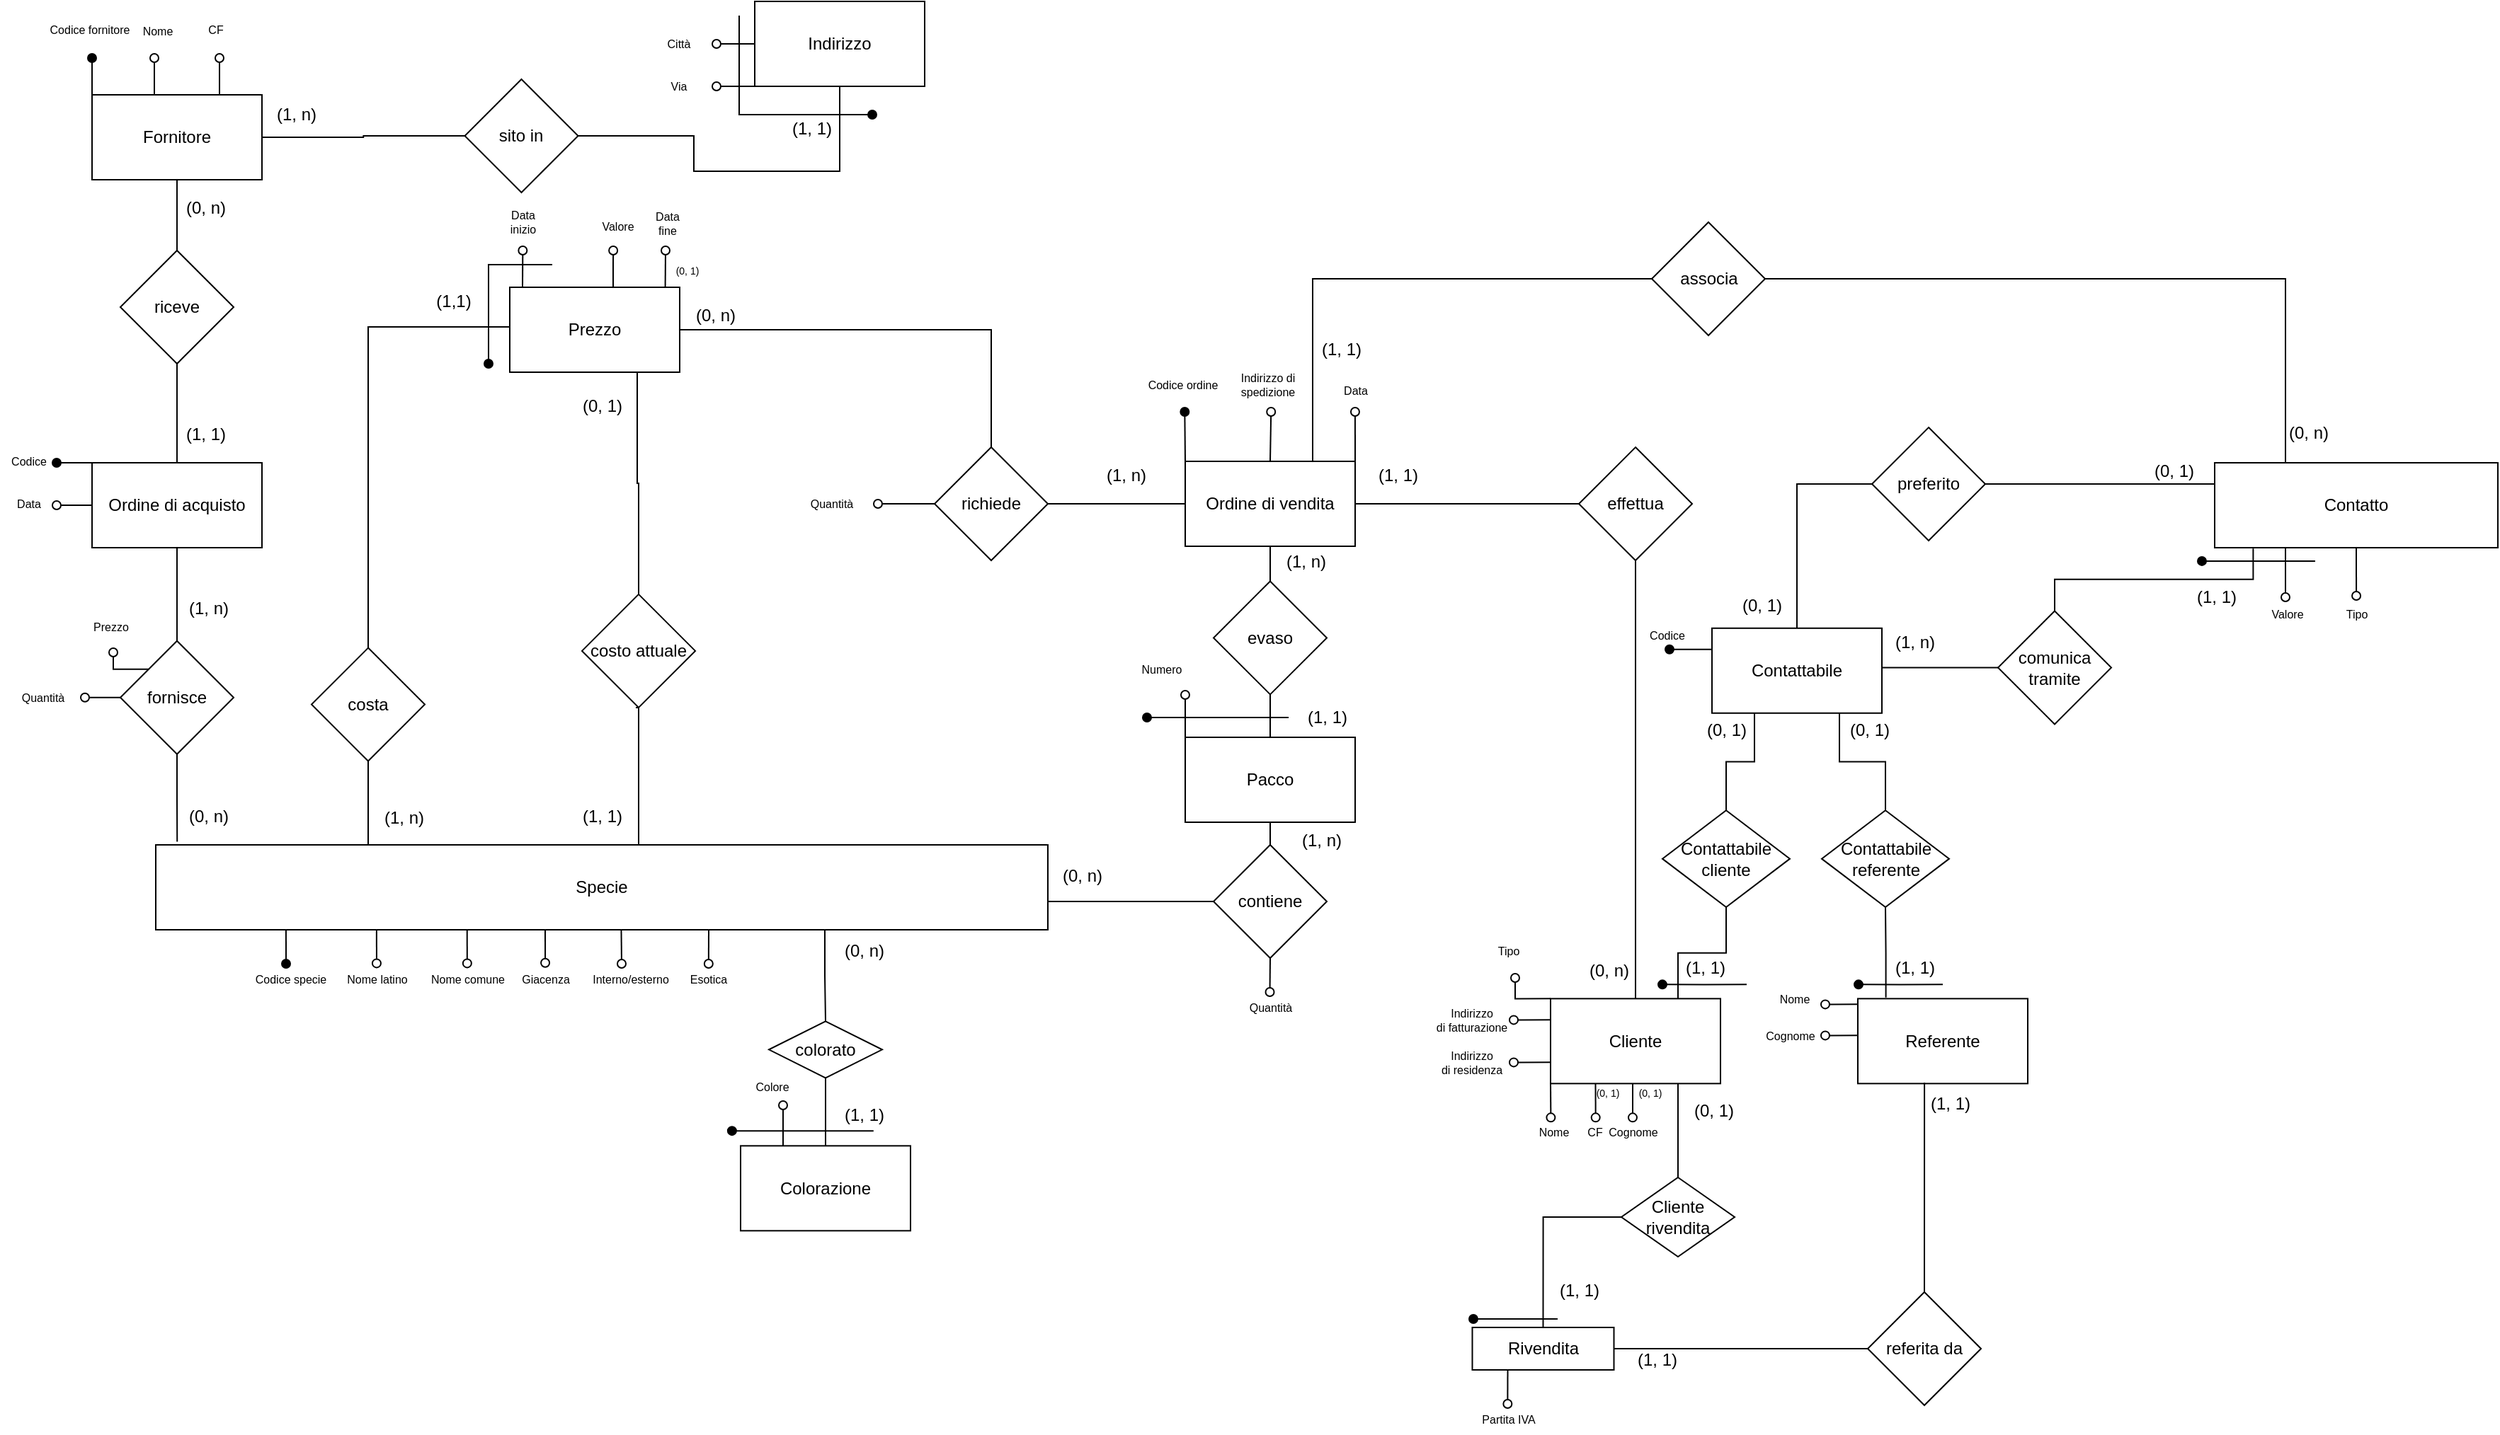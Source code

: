 <mxfile version="19.0.3" type="device"><diagram id="LAhefPWDLS7451gCzzsY" name="Pagina-1"><mxGraphModel dx="459" dy="610" grid="1" gridSize="10" guides="1" tooltips="1" connect="1" arrows="1" fold="1" page="1" pageScale="1" pageWidth="827" pageHeight="1169" math="0" shadow="0"><root><mxCell id="0"/><mxCell id="1" parent="0"/><mxCell id="q1xazKoyYNm-U234OkCp-1" style="edgeStyle=orthogonalEdgeStyle;rounded=0;orthogonalLoop=1;jettySize=auto;html=1;exitX=0.416;exitY=0;exitDx=0;exitDy=0;entryX=0.5;entryY=1;entryDx=0;entryDy=0;endArrow=none;endFill=0;strokeColor=#000000;exitPerimeter=0;" parent="1" edge="1"><mxGeometry relative="1" as="geometry"><Array as="points"><mxPoint x="481" y="626"/></Array><mxPoint x="400.08" y="626" as="sourcePoint"/><mxPoint x="479" y="528.94" as="targetPoint"/></mxGeometry></mxCell><mxCell id="q1xazKoyYNm-U234OkCp-181" style="edgeStyle=orthogonalEdgeStyle;rounded=0;orthogonalLoop=1;jettySize=auto;html=1;exitX=0.571;exitY=0.99;exitDx=0;exitDy=0;fontSize=7;endArrow=oval;endFill=0;exitPerimeter=0;" parent="1" edge="1"><mxGeometry relative="1" as="geometry"><mxPoint x="469" y="710" as="targetPoint"/><mxPoint x="468.73" y="685.4" as="sourcePoint"/></mxGeometry></mxCell><mxCell id="q1xazKoyYNm-U234OkCp-183" style="edgeStyle=orthogonalEdgeStyle;rounded=0;orthogonalLoop=1;jettySize=auto;html=1;exitX=0.75;exitY=1;exitDx=0;exitDy=0;fontSize=7;endArrow=oval;endFill=0;" parent="1" edge="1"><mxGeometry relative="1" as="geometry"><mxPoint x="530.417" y="710.0" as="targetPoint"/><mxPoint x="530.5" y="686" as="sourcePoint"/></mxGeometry></mxCell><mxCell id="NOpnsA6SR9fhJBT1McN1-4" style="edgeStyle=orthogonalEdgeStyle;rounded=0;orthogonalLoop=1;jettySize=auto;html=1;exitX=0.75;exitY=1;exitDx=0;exitDy=0;entryX=0.5;entryY=0;entryDx=0;entryDy=0;endArrow=none;endFill=0;" parent="1" source="q1xazKoyYNm-U234OkCp-2" target="NOpnsA6SR9fhJBT1McN1-3" edge="1"><mxGeometry relative="1" as="geometry"/></mxCell><mxCell id="q1xazKoyYNm-U234OkCp-2" value="Specie" style="rounded=0;whiteSpace=wrap;html=1;gradientColor=none;" parent="1" vertex="1"><mxGeometry x="140" y="626" width="630" height="60" as="geometry"/></mxCell><mxCell id="q1xazKoyYNm-U234OkCp-30" style="edgeStyle=orthogonalEdgeStyle;rounded=0;orthogonalLoop=1;jettySize=auto;html=1;exitX=0.5;exitY=0;exitDx=0;exitDy=0;fontColor=#FF0F0F;endArrow=oval;endFill=0;" parent="1" source="q1xazKoyYNm-U234OkCp-33" edge="1"><mxGeometry relative="1" as="geometry"><mxPoint x="927.615" y="320" as="targetPoint"/></mxGeometry></mxCell><mxCell id="q1xazKoyYNm-U234OkCp-31" style="edgeStyle=orthogonalEdgeStyle;rounded=0;orthogonalLoop=1;jettySize=auto;html=1;exitX=1;exitY=0;exitDx=0;exitDy=0;fontColor=#000000;endArrow=oval;endFill=0;" parent="1" source="q1xazKoyYNm-U234OkCp-33" edge="1"><mxGeometry relative="1" as="geometry"><mxPoint x="986.974" y="320" as="targetPoint"/></mxGeometry></mxCell><mxCell id="q1xazKoyYNm-U234OkCp-32" style="edgeStyle=orthogonalEdgeStyle;rounded=0;orthogonalLoop=1;jettySize=auto;html=1;exitX=0;exitY=0;exitDx=0;exitDy=0;fontSize=8;endArrow=oval;endFill=1;" parent="1" source="q1xazKoyYNm-U234OkCp-33" edge="1"><mxGeometry relative="1" as="geometry"><mxPoint x="866.667" y="320" as="targetPoint"/></mxGeometry></mxCell><mxCell id="q1xazKoyYNm-U234OkCp-33" value="Ordine di vendita" style="rounded=0;whiteSpace=wrap;html=1;" parent="1" vertex="1"><mxGeometry x="867" y="355" width="120" height="60" as="geometry"/></mxCell><mxCell id="q1xazKoyYNm-U234OkCp-38" style="edgeStyle=orthogonalEdgeStyle;rounded=0;orthogonalLoop=1;jettySize=auto;html=1;exitX=0;exitY=0;exitDx=0;exitDy=0;fontSize=8;fontColor=#000000;endArrow=oval;endFill=1;" parent="1" source="q1xazKoyYNm-U234OkCp-42" edge="1"><mxGeometry relative="1" as="geometry"><mxPoint x="95" y="70" as="targetPoint"/></mxGeometry></mxCell><mxCell id="q1xazKoyYNm-U234OkCp-39" style="edgeStyle=orthogonalEdgeStyle;rounded=0;orthogonalLoop=1;jettySize=auto;html=1;exitX=0.25;exitY=0;exitDx=0;exitDy=0;fontSize=8;fontColor=#000000;endArrow=oval;endFill=0;" parent="1" edge="1"><mxGeometry relative="1" as="geometry"><mxPoint x="139" y="70" as="targetPoint"/><mxPoint x="139" y="96" as="sourcePoint"/></mxGeometry></mxCell><mxCell id="q1xazKoyYNm-U234OkCp-40" style="edgeStyle=orthogonalEdgeStyle;rounded=0;orthogonalLoop=1;jettySize=auto;html=1;exitX=0.75;exitY=0;exitDx=0;exitDy=0;fontSize=8;fontColor=#000000;endArrow=oval;endFill=0;" parent="1" source="q1xazKoyYNm-U234OkCp-42" edge="1"><mxGeometry relative="1" as="geometry"><mxPoint x="185" y="70" as="targetPoint"/></mxGeometry></mxCell><mxCell id="NOpnsA6SR9fhJBT1McN1-24" style="edgeStyle=orthogonalEdgeStyle;rounded=0;orthogonalLoop=1;jettySize=auto;html=1;exitX=1;exitY=0.5;exitDx=0;exitDy=0;entryX=0;entryY=0.5;entryDx=0;entryDy=0;endArrow=none;endFill=0;" parent="1" source="q1xazKoyYNm-U234OkCp-42" target="NOpnsA6SR9fhJBT1McN1-10" edge="1"><mxGeometry relative="1" as="geometry"/></mxCell><mxCell id="q1xazKoyYNm-U234OkCp-42" value="Fornitore" style="rounded=0;whiteSpace=wrap;html=1;" parent="1" vertex="1"><mxGeometry x="95" y="96" width="120" height="60" as="geometry"/></mxCell><mxCell id="q1xazKoyYNm-U234OkCp-43" style="edgeStyle=orthogonalEdgeStyle;rounded=0;orthogonalLoop=1;jettySize=auto;html=1;exitX=0.5;exitY=1;exitDx=0;exitDy=0;entryX=0.024;entryY=-0.038;entryDx=0;entryDy=0;endArrow=none;endFill=0;entryPerimeter=0;" parent="1" source="q1xazKoyYNm-U234OkCp-47" target="q1xazKoyYNm-U234OkCp-2" edge="1"><mxGeometry relative="1" as="geometry"><mxPoint x="330.51" y="626" as="targetPoint"/></mxGeometry></mxCell><mxCell id="q1xazKoyYNm-U234OkCp-44" style="edgeStyle=orthogonalEdgeStyle;rounded=0;orthogonalLoop=1;jettySize=auto;html=1;exitX=0.5;exitY=0;exitDx=0;exitDy=0;entryX=0.5;entryY=1;entryDx=0;entryDy=0;endArrow=none;endFill=0;strokeColor=#000000;" parent="1" source="q1xazKoyYNm-U234OkCp-47" target="q1xazKoyYNm-U234OkCp-88" edge="1"><mxGeometry relative="1" as="geometry"/></mxCell><mxCell id="q1xazKoyYNm-U234OkCp-45" style="edgeStyle=orthogonalEdgeStyle;rounded=0;orthogonalLoop=1;jettySize=auto;html=1;exitX=0;exitY=0.5;exitDx=0;exitDy=0;fontSize=8;fontColor=#000000;endArrow=oval;endFill=0;" parent="1" source="q1xazKoyYNm-U234OkCp-47" edge="1"><mxGeometry relative="1" as="geometry"><mxPoint x="90" y="521.903" as="targetPoint"/></mxGeometry></mxCell><mxCell id="q1xazKoyYNm-U234OkCp-46" style="edgeStyle=orthogonalEdgeStyle;rounded=0;orthogonalLoop=1;jettySize=auto;html=1;exitX=0;exitY=0;exitDx=0;exitDy=0;fontSize=8;endArrow=oval;endFill=0;" parent="1" source="q1xazKoyYNm-U234OkCp-47" edge="1"><mxGeometry relative="1" as="geometry"><mxPoint x="110" y="490" as="targetPoint"/></mxGeometry></mxCell><mxCell id="q1xazKoyYNm-U234OkCp-47" value="fornisce" style="rhombus;whiteSpace=wrap;html=1;rounded=0;" parent="1" vertex="1"><mxGeometry x="115" y="481.88" width="80" height="80" as="geometry"/></mxCell><mxCell id="q1xazKoyYNm-U234OkCp-48" style="edgeStyle=orthogonalEdgeStyle;rounded=0;orthogonalLoop=1;jettySize=auto;html=1;exitX=1;exitY=0.5;exitDx=0;exitDy=0;endArrow=none;endFill=0;" parent="1" source="q1xazKoyYNm-U234OkCp-50" target="q1xazKoyYNm-U234OkCp-33" edge="1"><mxGeometry relative="1" as="geometry"/></mxCell><mxCell id="q1xazKoyYNm-U234OkCp-49" style="edgeStyle=orthogonalEdgeStyle;rounded=0;orthogonalLoop=1;jettySize=auto;html=1;exitX=0;exitY=0.5;exitDx=0;exitDy=0;fontSize=8;fontColor=#000000;endArrow=oval;endFill=0;" parent="1" source="q1xazKoyYNm-U234OkCp-50" edge="1"><mxGeometry relative="1" as="geometry"><mxPoint x="650" y="385" as="targetPoint"/></mxGeometry></mxCell><mxCell id="q1xazKoyYNm-U234OkCp-50" value="richiede" style="rhombus;whiteSpace=wrap;html=1;rounded=0;" parent="1" vertex="1"><mxGeometry x="690" y="345" width="80" height="80" as="geometry"/></mxCell><mxCell id="q1xazKoyYNm-U234OkCp-51" style="edgeStyle=orthogonalEdgeStyle;rounded=0;orthogonalLoop=1;jettySize=auto;html=1;exitX=0;exitY=0.5;exitDx=0;exitDy=0;entryX=1;entryY=0.5;entryDx=0;entryDy=0;endArrow=none;endFill=0;" parent="1" source="in0_OJAI204ku8EVPCR9-22" target="q1xazKoyYNm-U234OkCp-33" edge="1"><mxGeometry relative="1" as="geometry"><Array as="points"><mxPoint x="1050" y="385"/><mxPoint x="1050" y="385"/></Array></mxGeometry></mxCell><mxCell id="q1xazKoyYNm-U234OkCp-59" style="edgeStyle=orthogonalEdgeStyle;rounded=0;orthogonalLoop=1;jettySize=auto;html=1;exitX=1;exitY=0.5;exitDx=0;exitDy=0;entryX=0.5;entryY=0;entryDx=0;entryDy=0;endArrow=none;endFill=0;strokeColor=#000000;" parent="1" source="q1xazKoyYNm-U234OkCp-62" target="q1xazKoyYNm-U234OkCp-50" edge="1"><mxGeometry relative="1" as="geometry"/></mxCell><mxCell id="q1xazKoyYNm-U234OkCp-60" style="edgeStyle=orthogonalEdgeStyle;rounded=0;orthogonalLoop=1;jettySize=auto;html=1;exitX=0.25;exitY=0;exitDx=0;exitDy=0;fontSize=8;fontColor=#000000;endArrow=oval;endFill=0;" parent="1" edge="1"><mxGeometry relative="1" as="geometry"><mxPoint x="463.071" y="206" as="targetPoint"/><mxPoint x="463" y="232" as="sourcePoint"/><Array as="points"><mxPoint x="463" y="216"/><mxPoint x="463" y="216"/></Array></mxGeometry></mxCell><mxCell id="q1xazKoyYNm-U234OkCp-61" style="edgeStyle=orthogonalEdgeStyle;rounded=0;orthogonalLoop=1;jettySize=auto;html=1;exitX=0.75;exitY=0;exitDx=0;exitDy=0;fontSize=8;endArrow=oval;endFill=0;" parent="1" edge="1"><mxGeometry relative="1" as="geometry"><mxPoint x="399.176" y="206" as="targetPoint"/><mxPoint x="399" y="232" as="sourcePoint"/></mxGeometry></mxCell><mxCell id="q1xazKoyYNm-U234OkCp-62" value="Prezzo" style="rounded=0;whiteSpace=wrap;html=1;shadow=0;" parent="1" vertex="1"><mxGeometry x="390" y="232" width="120" height="60" as="geometry"/></mxCell><mxCell id="q1xazKoyYNm-U234OkCp-63" style="edgeStyle=orthogonalEdgeStyle;rounded=0;orthogonalLoop=1;jettySize=auto;html=1;exitX=0;exitY=0.5;exitDx=0;exitDy=0;entryX=0.5;entryY=0;entryDx=0;entryDy=0;endArrow=none;endFill=0;" parent="1" source="q1xazKoyYNm-U234OkCp-62" target="q1xazKoyYNm-U234OkCp-81" edge="1"><mxGeometry relative="1" as="geometry"><mxPoint x="295" y="426.78" as="sourcePoint"/><Array as="points"><mxPoint x="390" y="260"/><mxPoint x="290" y="260"/></Array></mxGeometry></mxCell><mxCell id="q1xazKoyYNm-U234OkCp-65" style="edgeStyle=orthogonalEdgeStyle;rounded=0;orthogonalLoop=1;jettySize=auto;html=1;fontSize=8;endArrow=oval;endFill=0;exitX=0.915;exitY=-0.007;exitDx=0;exitDy=0;exitPerimeter=0;" parent="1" source="q1xazKoyYNm-U234OkCp-62" edge="1"><mxGeometry relative="1" as="geometry"><mxPoint x="500" y="206" as="targetPoint"/><mxPoint x="495" y="296" as="sourcePoint"/></mxGeometry></mxCell><mxCell id="q1xazKoyYNm-U234OkCp-71" value="(1, n)" style="text;html=1;align=center;verticalAlign=middle;resizable=0;points=[];autosize=1;strokeColor=none;fillColor=none;rounded=0;" parent="1" vertex="1"><mxGeometry x="805" y="355" width="40" height="20" as="geometry"/></mxCell><mxCell id="q1xazKoyYNm-U234OkCp-72" value="(0, n)" style="text;html=1;align=center;verticalAlign=middle;resizable=0;points=[];autosize=1;strokeColor=none;fillColor=none;rounded=0;" parent="1" vertex="1"><mxGeometry x="774" y="637.65" width="40" height="20" as="geometry"/></mxCell><mxCell id="q1xazKoyYNm-U234OkCp-73" value="(0, n)" style="text;html=1;align=center;verticalAlign=middle;resizable=0;points=[];autosize=1;strokeColor=none;fillColor=none;rounded=0;" parent="1" vertex="1"><mxGeometry x="515" y="242" width="40" height="20" as="geometry"/></mxCell><mxCell id="q1xazKoyYNm-U234OkCp-76" value="(1, 1)" style="text;html=1;align=center;verticalAlign=middle;resizable=0;points=[];autosize=1;strokeColor=none;fillColor=none;rounded=0;" parent="1" vertex="1"><mxGeometry x="997" y="355" width="40" height="20" as="geometry"/></mxCell><mxCell id="q1xazKoyYNm-U234OkCp-78" value="(0, n)" style="text;html=1;align=center;verticalAlign=middle;resizable=0;points=[];autosize=1;strokeColor=none;fillColor=none;rounded=0;" parent="1" vertex="1"><mxGeometry x="157" y="596" width="40" height="20" as="geometry"/></mxCell><mxCell id="q1xazKoyYNm-U234OkCp-79" value="(1, n)" style="text;html=1;align=center;verticalAlign=middle;resizable=0;points=[];autosize=1;strokeColor=none;fillColor=none;rounded=0;" parent="1" vertex="1"><mxGeometry x="157" y="448.94" width="40" height="20" as="geometry"/></mxCell><mxCell id="q1xazKoyYNm-U234OkCp-80" style="edgeStyle=orthogonalEdgeStyle;rounded=0;orthogonalLoop=1;jettySize=auto;html=1;exitX=0.5;exitY=1;exitDx=0;exitDy=0;endArrow=none;endFill=0;" parent="1" source="q1xazKoyYNm-U234OkCp-81" edge="1"><mxGeometry relative="1" as="geometry"><mxPoint x="290" y="626" as="targetPoint"/><Array as="points"><mxPoint x="290" y="626"/></Array></mxGeometry></mxCell><mxCell id="q1xazKoyYNm-U234OkCp-81" value="costa" style="rhombus;whiteSpace=wrap;html=1;rounded=0;" parent="1" vertex="1"><mxGeometry x="250" y="486.78" width="80" height="80" as="geometry"/></mxCell><mxCell id="q1xazKoyYNm-U234OkCp-82" value="(1, n)" style="text;html=1;align=center;verticalAlign=middle;resizable=0;points=[];autosize=1;strokeColor=none;fillColor=none;rounded=0;" parent="1" vertex="1"><mxGeometry x="295" y="596.78" width="40" height="20" as="geometry"/></mxCell><mxCell id="q1xazKoyYNm-U234OkCp-83" value="(1,1)" style="text;html=1;align=center;verticalAlign=middle;resizable=0;points=[];autosize=1;strokeColor=none;fillColor=none;rounded=0;" parent="1" vertex="1"><mxGeometry x="330" y="232" width="40" height="20" as="geometry"/></mxCell><mxCell id="q1xazKoyYNm-U234OkCp-84" style="edgeStyle=orthogonalEdgeStyle;rounded=0;orthogonalLoop=1;jettySize=auto;html=1;endArrow=oval;endFill=1;startArrow=none;startFill=0;" parent="1" edge="1"><mxGeometry relative="1" as="geometry"><mxPoint x="420" y="216" as="sourcePoint"/><mxPoint x="375" y="286" as="targetPoint"/><Array as="points"><mxPoint x="375" y="282"/><mxPoint x="375" y="282"/></Array></mxGeometry></mxCell><mxCell id="q1xazKoyYNm-U234OkCp-85" style="edgeStyle=orthogonalEdgeStyle;rounded=0;orthogonalLoop=1;jettySize=auto;html=1;exitX=0.5;exitY=0;exitDx=0;exitDy=0;entryX=0.5;entryY=1;entryDx=0;entryDy=0;endArrow=none;endFill=0;strokeColor=#000000;" parent="1" source="q1xazKoyYNm-U234OkCp-88" target="q1xazKoyYNm-U234OkCp-90" edge="1"><mxGeometry relative="1" as="geometry"/></mxCell><mxCell id="q1xazKoyYNm-U234OkCp-86" style="edgeStyle=orthogonalEdgeStyle;rounded=0;orthogonalLoop=1;jettySize=auto;html=1;exitX=0;exitY=0.5;exitDx=0;exitDy=0;fontSize=8;fontColor=#000000;endArrow=oval;endFill=0;" parent="1" source="q1xazKoyYNm-U234OkCp-88" edge="1"><mxGeometry relative="1" as="geometry"><mxPoint x="70" y="386.154" as="targetPoint"/></mxGeometry></mxCell><mxCell id="q1xazKoyYNm-U234OkCp-87" style="edgeStyle=orthogonalEdgeStyle;rounded=0;orthogonalLoop=1;jettySize=auto;html=1;exitX=0;exitY=0;exitDx=0;exitDy=0;fontSize=8;endArrow=oval;endFill=1;" parent="1" source="q1xazKoyYNm-U234OkCp-88" edge="1"><mxGeometry relative="1" as="geometry"><mxPoint x="70" y="355.857" as="targetPoint"/></mxGeometry></mxCell><mxCell id="q1xazKoyYNm-U234OkCp-88" value="Ordine di acquisto" style="rounded=0;whiteSpace=wrap;html=1;" parent="1" vertex="1"><mxGeometry x="95" y="356" width="120" height="60" as="geometry"/></mxCell><mxCell id="q1xazKoyYNm-U234OkCp-89" style="edgeStyle=orthogonalEdgeStyle;rounded=0;orthogonalLoop=1;jettySize=auto;html=1;exitX=0.5;exitY=0;exitDx=0;exitDy=0;entryX=0.5;entryY=1;entryDx=0;entryDy=0;endArrow=none;endFill=0;strokeColor=#000000;" parent="1" source="q1xazKoyYNm-U234OkCp-90" target="q1xazKoyYNm-U234OkCp-42" edge="1"><mxGeometry relative="1" as="geometry"/></mxCell><mxCell id="q1xazKoyYNm-U234OkCp-90" value="riceve" style="rhombus;whiteSpace=wrap;html=1;rounded=0;" parent="1" vertex="1"><mxGeometry x="115" y="206" width="80" height="80" as="geometry"/></mxCell><mxCell id="q1xazKoyYNm-U234OkCp-91" style="edgeStyle=orthogonalEdgeStyle;rounded=0;orthogonalLoop=1;jettySize=auto;html=1;exitX=0.5;exitY=1;exitDx=0;exitDy=0;entryX=0.5;entryY=0;entryDx=0;entryDy=0;endArrow=none;endFill=0;strokeColor=#000000;" parent="1" target="q1xazKoyYNm-U234OkCp-99" edge="1"><mxGeometry relative="1" as="geometry"><mxPoint x="927" y="596" as="sourcePoint"/></mxGeometry></mxCell><mxCell id="q1xazKoyYNm-U234OkCp-92" style="edgeStyle=orthogonalEdgeStyle;rounded=0;orthogonalLoop=1;jettySize=auto;html=1;exitX=0;exitY=0;exitDx=0;exitDy=0;fontSize=8;endArrow=oval;endFill=0;" parent="1" source="q1xazKoyYNm-U234OkCp-93" edge="1"><mxGeometry relative="1" as="geometry"><mxPoint x="867" y="520" as="targetPoint"/></mxGeometry></mxCell><mxCell id="q1xazKoyYNm-U234OkCp-93" value="Pacco" style="rounded=0;whiteSpace=wrap;html=1;shadow=0;" parent="1" vertex="1"><mxGeometry x="867" y="550" width="120" height="60" as="geometry"/></mxCell><mxCell id="q1xazKoyYNm-U234OkCp-94" style="edgeStyle=orthogonalEdgeStyle;rounded=0;orthogonalLoop=1;jettySize=auto;html=1;exitX=0.5;exitY=0;exitDx=0;exitDy=0;entryX=0.5;entryY=1;entryDx=0;entryDy=0;endArrow=none;endFill=0;strokeColor=#000000;" parent="1" source="q1xazKoyYNm-U234OkCp-96" target="q1xazKoyYNm-U234OkCp-33" edge="1"><mxGeometry relative="1" as="geometry"/></mxCell><mxCell id="q1xazKoyYNm-U234OkCp-95" style="edgeStyle=orthogonalEdgeStyle;rounded=0;orthogonalLoop=1;jettySize=auto;html=1;exitX=0.5;exitY=1;exitDx=0;exitDy=0;entryX=0.5;entryY=0;entryDx=0;entryDy=0;endArrow=none;endFill=0;strokeColor=#000000;" parent="1" source="q1xazKoyYNm-U234OkCp-96" target="q1xazKoyYNm-U234OkCp-93" edge="1"><mxGeometry relative="1" as="geometry"/></mxCell><mxCell id="q1xazKoyYNm-U234OkCp-96" value="evaso" style="rhombus;whiteSpace=wrap;html=1;rounded=0;" parent="1" vertex="1"><mxGeometry x="887" y="439.72" width="80" height="80" as="geometry"/></mxCell><mxCell id="q1xazKoyYNm-U234OkCp-97" style="edgeStyle=orthogonalEdgeStyle;rounded=0;orthogonalLoop=1;jettySize=auto;html=1;exitX=0;exitY=0.5;exitDx=0;exitDy=0;endArrow=none;endFill=0;strokeColor=#000000;" parent="1" source="q1xazKoyYNm-U234OkCp-99" edge="1"><mxGeometry relative="1" as="geometry"><mxPoint x="770" y="666" as="targetPoint"/><Array as="points"><mxPoint x="770" y="666"/></Array></mxGeometry></mxCell><mxCell id="q1xazKoyYNm-U234OkCp-98" style="edgeStyle=orthogonalEdgeStyle;rounded=0;orthogonalLoop=1;jettySize=auto;html=1;exitX=0.5;exitY=1;exitDx=0;exitDy=0;fontSize=8;startArrow=none;startFill=0;endArrow=oval;endFill=0;" parent="1" source="q1xazKoyYNm-U234OkCp-99" edge="1"><mxGeometry relative="1" as="geometry"><mxPoint x="926.758" y="730" as="targetPoint"/></mxGeometry></mxCell><mxCell id="q1xazKoyYNm-U234OkCp-99" value="contiene" style="rhombus;whiteSpace=wrap;html=1;rounded=0;" parent="1" vertex="1"><mxGeometry x="887" y="626" width="80" height="80" as="geometry"/></mxCell><mxCell id="q1xazKoyYNm-U234OkCp-100" style="edgeStyle=orthogonalEdgeStyle;rounded=0;orthogonalLoop=1;jettySize=auto;html=1;endArrow=none;endFill=0;startArrow=oval;startFill=1;" parent="1" edge="1"><mxGeometry relative="1" as="geometry"><mxPoint x="840" y="536" as="sourcePoint"/><mxPoint x="940" y="536.02" as="targetPoint"/><Array as="points"><mxPoint x="940" y="536.02"/></Array></mxGeometry></mxCell><mxCell id="q1xazKoyYNm-U234OkCp-101" value="(0, n)" style="text;html=1;align=center;verticalAlign=middle;resizable=0;points=[];autosize=1;strokeColor=none;fillColor=none;rounded=0;" parent="1" vertex="1"><mxGeometry x="155" y="166" width="40" height="20" as="geometry"/></mxCell><mxCell id="q1xazKoyYNm-U234OkCp-102" value="(1, 1)" style="text;html=1;align=center;verticalAlign=middle;resizable=0;points=[];autosize=1;strokeColor=none;fillColor=none;rounded=0;" parent="1" vertex="1"><mxGeometry x="155" y="326" width="40" height="20" as="geometry"/></mxCell><mxCell id="q1xazKoyYNm-U234OkCp-103" style="edgeStyle=orthogonalEdgeStyle;rounded=0;orthogonalLoop=1;jettySize=auto;html=1;exitX=0.5;exitY=0;exitDx=0;exitDy=0;entryX=0.75;entryY=1;entryDx=0;entryDy=0;endArrow=none;endFill=0;strokeColor=#000000;" parent="1" source="q1xazKoyYNm-U234OkCp-104" target="q1xazKoyYNm-U234OkCp-62" edge="1"><mxGeometry relative="1" as="geometry"><Array as="points"/><mxPoint x="486" y="346" as="sourcePoint"/><mxPoint x="483" y="206" as="targetPoint"/></mxGeometry></mxCell><mxCell id="q1xazKoyYNm-U234OkCp-104" value="costo attuale" style="rhombus;whiteSpace=wrap;html=1;rounded=0;" parent="1" vertex="1"><mxGeometry x="441" y="448.94" width="80" height="80" as="geometry"/></mxCell><mxCell id="q1xazKoyYNm-U234OkCp-105" value="(1, 1)" style="text;html=1;align=center;verticalAlign=middle;resizable=0;points=[];autosize=1;strokeColor=none;fillColor=none;rounded=0;" parent="1" vertex="1"><mxGeometry x="435" y="596" width="40" height="20" as="geometry"/></mxCell><mxCell id="q1xazKoyYNm-U234OkCp-106" value="(0, 1)" style="text;html=1;align=center;verticalAlign=middle;resizable=0;points=[];autosize=1;strokeColor=none;fillColor=none;rounded=0;" parent="1" vertex="1"><mxGeometry x="435" y="306.0" width="40" height="20" as="geometry"/></mxCell><mxCell id="q1xazKoyYNm-U234OkCp-107" value="Nome latino" style="text;html=1;align=center;verticalAlign=middle;resizable=0;points=[];autosize=1;strokeColor=none;fillColor=none;fontSize=8;rounded=0;" parent="1" vertex="1"><mxGeometry x="266" y="711" width="60" height="20" as="geometry"/></mxCell><mxCell id="q1xazKoyYNm-U234OkCp-108" value="Nome comune" style="text;html=1;align=center;verticalAlign=middle;resizable=0;points=[];autosize=1;strokeColor=none;fillColor=none;fontSize=8;rounded=0;" parent="1" vertex="1"><mxGeometry x="325" y="711" width="70" height="20" as="geometry"/></mxCell><mxCell id="q1xazKoyYNm-U234OkCp-109" value="Codice specie" style="text;html=1;align=center;verticalAlign=middle;resizable=0;points=[];autosize=1;strokeColor=none;fillColor=none;fontSize=8;rounded=0;" parent="1" vertex="1"><mxGeometry x="200" y="711" width="70" height="20" as="geometry"/></mxCell><mxCell id="q1xazKoyYNm-U234OkCp-136" style="edgeStyle=orthogonalEdgeStyle;rounded=0;orthogonalLoop=1;jettySize=auto;html=1;exitX=0.146;exitY=1.005;exitDx=0;exitDy=0;endArrow=oval;endFill=1;strokeColor=#000000;exitPerimeter=0;" parent="1" source="q1xazKoyYNm-U234OkCp-2" edge="1"><mxGeometry relative="1" as="geometry"><mxPoint x="232" y="710" as="targetPoint"/><mxPoint x="231.92" y="694.46" as="sourcePoint"/></mxGeometry></mxCell><mxCell id="q1xazKoyYNm-U234OkCp-137" style="edgeStyle=orthogonalEdgeStyle;rounded=0;orthogonalLoop=1;jettySize=auto;html=1;endArrow=oval;endFill=0;strokeColor=#000000;exitX=0.349;exitY=1.006;exitDx=0;exitDy=0;exitPerimeter=0;" parent="1" source="q1xazKoyYNm-U234OkCp-2" edge="1"><mxGeometry relative="1" as="geometry"><mxPoint x="359.92" y="709.7" as="targetPoint"/><mxPoint x="360" y="690" as="sourcePoint"/></mxGeometry></mxCell><mxCell id="q1xazKoyYNm-U234OkCp-138" style="edgeStyle=orthogonalEdgeStyle;rounded=0;orthogonalLoop=1;jettySize=auto;html=1;endArrow=oval;endFill=0;strokeColor=#000000;exitX=0.238;exitY=1.003;exitDx=0;exitDy=0;exitPerimeter=0;" parent="1" edge="1"><mxGeometry relative="1" as="geometry"><mxPoint x="295.97" y="709.7" as="targetPoint"/><mxPoint x="295.94" y="686.18" as="sourcePoint"/></mxGeometry></mxCell><mxCell id="q1xazKoyYNm-U234OkCp-139" value="&lt;font color=&quot;#000000&quot; style=&quot;font-size: 8px;&quot;&gt;Indirizzo di&lt;br style=&quot;font-size: 8px;&quot;&gt;spedizione&lt;br style=&quot;font-size: 8px;&quot;&gt;&lt;/font&gt;" style="text;html=1;align=center;verticalAlign=middle;resizable=0;points=[];autosize=1;strokeColor=none;fillColor=none;fontColor=#FF0F0F;fontSize=8;rounded=0;" parent="1" vertex="1"><mxGeometry x="900" y="286" width="50" height="30" as="geometry"/></mxCell><mxCell id="q1xazKoyYNm-U234OkCp-140" value="Data" style="text;html=1;align=center;verticalAlign=middle;resizable=0;points=[];autosize=1;strokeColor=none;fillColor=none;fontColor=#000000;fontSize=8;rounded=0;" parent="1" vertex="1"><mxGeometry x="972" y="295" width="30" height="20" as="geometry"/></mxCell><mxCell id="q1xazKoyYNm-U234OkCp-141" value="Quantità" style="text;html=1;align=center;verticalAlign=middle;resizable=0;points=[];autosize=1;strokeColor=none;fillColor=none;fontSize=8;fontColor=#000000;rounded=0;" parent="1" vertex="1"><mxGeometry x="592" y="375" width="50" height="20" as="geometry"/></mxCell><mxCell id="q1xazKoyYNm-U234OkCp-142" value="Codice fornitore" style="text;html=1;align=center;verticalAlign=middle;resizable=0;points=[];autosize=1;strokeColor=none;fillColor=none;fontSize=8;fontColor=#000000;rounded=0;" parent="1" vertex="1"><mxGeometry x="58" y="40" width="70" height="20" as="geometry"/></mxCell><mxCell id="q1xazKoyYNm-U234OkCp-144" value="Nome" style="text;html=1;align=center;verticalAlign=middle;resizable=0;points=[];autosize=1;strokeColor=none;fillColor=none;fontSize=8;fontColor=#000000;rounded=0;" parent="1" vertex="1"><mxGeometry x="121" y="41" width="40" height="20" as="geometry"/></mxCell><mxCell id="q1xazKoyYNm-U234OkCp-145" value="CF" style="text;html=1;align=center;verticalAlign=middle;resizable=0;points=[];autosize=1;strokeColor=none;fillColor=none;fontSize=8;fontColor=#000000;rounded=0;" parent="1" vertex="1"><mxGeometry x="167" y="40" width="30" height="20" as="geometry"/></mxCell><mxCell id="q1xazKoyYNm-U234OkCp-146" value="Valore" style="text;html=1;align=center;verticalAlign=middle;resizable=0;points=[];autosize=1;strokeColor=none;fillColor=none;fontSize=8;fontColor=#000000;rounded=0;" parent="1" vertex="1"><mxGeometry x="446" y="179" width="40" height="20" as="geometry"/></mxCell><mxCell id="q1xazKoyYNm-U234OkCp-149" style="edgeStyle=orthogonalEdgeStyle;rounded=0;orthogonalLoop=1;jettySize=auto;html=1;endArrow=oval;endFill=0;strokeColor=#000000;exitX=0.349;exitY=1.006;exitDx=0;exitDy=0;exitPerimeter=0;" parent="1" edge="1"><mxGeometry relative="1" as="geometry"><mxPoint x="415.05" y="709.34" as="targetPoint"/><mxPoint x="415" y="686.0" as="sourcePoint"/></mxGeometry></mxCell><mxCell id="q1xazKoyYNm-U234OkCp-150" value="Giacenza" style="text;html=1;align=center;verticalAlign=middle;resizable=0;points=[];autosize=1;strokeColor=none;fillColor=none;fontSize=8;fontColor=#000000;rounded=0;" parent="1" vertex="1"><mxGeometry x="390" y="711" width="50" height="20" as="geometry"/></mxCell><mxCell id="q1xazKoyYNm-U234OkCp-151" value="Quantità" style="text;html=1;align=center;verticalAlign=middle;resizable=0;points=[];autosize=1;strokeColor=none;fillColor=none;fontSize=8;fontColor=#000000;rounded=0;" parent="1" vertex="1"><mxGeometry x="35" y="511.88" width="50" height="20" as="geometry"/></mxCell><mxCell id="q1xazKoyYNm-U234OkCp-152" value="Data" style="text;html=1;align=center;verticalAlign=middle;resizable=0;points=[];autosize=1;strokeColor=none;fillColor=none;fontSize=8;fontColor=#000000;rounded=0;" parent="1" vertex="1"><mxGeometry x="35" y="375" width="30" height="20" as="geometry"/></mxCell><mxCell id="q1xazKoyYNm-U234OkCp-154" value="Codice ordine" style="text;html=1;align=center;verticalAlign=middle;resizable=0;points=[];autosize=1;strokeColor=none;fillColor=none;fontSize=8;rounded=0;" parent="1" vertex="1"><mxGeometry x="830" y="291" width="70" height="20" as="geometry"/></mxCell><mxCell id="q1xazKoyYNm-U234OkCp-155" value="Codice" style="text;html=1;align=center;verticalAlign=middle;resizable=0;points=[];autosize=1;strokeColor=none;fillColor=none;fontSize=8;rounded=0;" parent="1" vertex="1"><mxGeometry x="30" y="345" width="40" height="20" as="geometry"/></mxCell><mxCell id="q1xazKoyYNm-U234OkCp-157" value="Numero" style="text;html=1;align=center;verticalAlign=middle;resizable=0;points=[];autosize=1;strokeColor=none;fillColor=none;fontSize=8;rounded=0;" parent="1" vertex="1"><mxGeometry x="830" y="491.88" width="40" height="20" as="geometry"/></mxCell><mxCell id="q1xazKoyYNm-U234OkCp-158" value="Data&lt;br&gt;fine" style="text;html=1;align=center;verticalAlign=middle;resizable=0;points=[];autosize=1;strokeColor=none;fillColor=none;fontSize=8;rounded=0;" parent="1" vertex="1"><mxGeometry x="486" y="172" width="30" height="30" as="geometry"/></mxCell><mxCell id="q1xazKoyYNm-U234OkCp-159" value="Data&lt;br&gt;inizio" style="text;html=1;align=center;verticalAlign=middle;resizable=0;points=[];autosize=1;strokeColor=none;fillColor=none;fontSize=8;rounded=0;" parent="1" vertex="1"><mxGeometry x="384" y="171" width="30" height="30" as="geometry"/></mxCell><mxCell id="q1xazKoyYNm-U234OkCp-169" value="Quantità" style="text;html=1;align=center;verticalAlign=middle;resizable=0;points=[];autosize=1;strokeColor=none;fillColor=none;fontSize=8;rounded=0;" parent="1" vertex="1"><mxGeometry x="902" y="731" width="50" height="20" as="geometry"/></mxCell><mxCell id="q1xazKoyYNm-U234OkCp-170" value="(1, n)" style="text;html=1;align=center;verticalAlign=middle;resizable=0;points=[];autosize=1;strokeColor=none;fillColor=none;rounded=0;" parent="1" vertex="1"><mxGeometry x="943" y="612.65" width="40" height="20" as="geometry"/></mxCell><mxCell id="q1xazKoyYNm-U234OkCp-171" value="(1, 1)" style="text;html=1;align=center;verticalAlign=middle;resizable=0;points=[];autosize=1;strokeColor=none;fillColor=none;rounded=0;" parent="1" vertex="1"><mxGeometry x="947" y="526" width="40" height="20" as="geometry"/></mxCell><mxCell id="q1xazKoyYNm-U234OkCp-172" value="(1, n)" style="text;html=1;align=center;verticalAlign=middle;resizable=0;points=[];autosize=1;strokeColor=none;fillColor=none;rounded=0;" parent="1" vertex="1"><mxGeometry x="932" y="416" width="40" height="20" as="geometry"/></mxCell><mxCell id="q1xazKoyYNm-U234OkCp-178" value="Prezzo" style="text;html=1;align=center;verticalAlign=middle;resizable=0;points=[];autosize=1;strokeColor=none;fillColor=none;fontSize=8;" parent="1" vertex="1"><mxGeometry x="88" y="461.88" width="40" height="20" as="geometry"/></mxCell><mxCell id="q1xazKoyYNm-U234OkCp-180" value="(0, 1)" style="text;html=1;align=center;verticalAlign=middle;resizable=0;points=[];autosize=1;strokeColor=none;fillColor=none;rounded=0;fontSize=7;" parent="1" vertex="1"><mxGeometry x="500" y="216" width="30" height="10" as="geometry"/></mxCell><mxCell id="q1xazKoyYNm-U234OkCp-182" value="Interno/esterno" style="text;html=1;align=center;verticalAlign=middle;resizable=0;points=[];autosize=1;strokeColor=none;fillColor=none;fontSize=8;fontColor=#000000;rounded=0;" parent="1" vertex="1"><mxGeometry x="440" y="711" width="70" height="20" as="geometry"/></mxCell><mxCell id="q1xazKoyYNm-U234OkCp-184" value="Esotica" style="text;html=1;align=center;verticalAlign=middle;resizable=0;points=[];autosize=1;strokeColor=none;fillColor=none;fontSize=8;fontColor=#000000;rounded=0;" parent="1" vertex="1"><mxGeometry x="510" y="711" width="40" height="20" as="geometry"/></mxCell><mxCell id="in0_OJAI204ku8EVPCR9-1" style="edgeStyle=orthogonalEdgeStyle;rounded=0;orthogonalLoop=1;jettySize=auto;html=1;exitX=0.5;exitY=0;exitDx=0;exitDy=0;entryX=0.5;entryY=1;entryDx=0;entryDy=0;endArrow=none;endFill=0;" parent="1" source="in0_OJAI204ku8EVPCR9-7" target="in0_OJAI204ku8EVPCR9-22" edge="1"><mxGeometry relative="1" as="geometry"/></mxCell><mxCell id="in0_OJAI204ku8EVPCR9-2" style="edgeStyle=orthogonalEdgeStyle;rounded=0;orthogonalLoop=1;jettySize=auto;html=1;entryX=0;entryY=0.5;entryDx=0;entryDy=0;endArrow=none;endFill=0;exitX=0.5;exitY=0;exitDx=0;exitDy=0;" parent="1" source="in0_OJAI204ku8EVPCR9-60" target="in0_OJAI204ku8EVPCR9-26" edge="1"><mxGeometry relative="1" as="geometry"><mxPoint x="1249" y="431.02" as="sourcePoint"/><Array as="points"><mxPoint x="1299" y="371.02"/></Array></mxGeometry></mxCell><mxCell id="in0_OJAI204ku8EVPCR9-3" style="edgeStyle=orthogonalEdgeStyle;rounded=0;orthogonalLoop=1;jettySize=auto;html=1;exitX=0;exitY=0.75;exitDx=0;exitDy=0;strokeColor=#000000;endArrow=oval;endFill=0;" parent="1" source="in0_OJAI204ku8EVPCR9-7" edge="1"><mxGeometry relative="1" as="geometry"><mxPoint x="1099" y="779.837" as="targetPoint"/></mxGeometry></mxCell><mxCell id="in0_OJAI204ku8EVPCR9-4" style="edgeStyle=orthogonalEdgeStyle;rounded=0;orthogonalLoop=1;jettySize=auto;html=1;exitX=0;exitY=0.25;exitDx=0;exitDy=0;endArrow=oval;endFill=0;strokeColor=#000000;" parent="1" source="in0_OJAI204ku8EVPCR9-7" edge="1"><mxGeometry relative="1" as="geometry"><mxPoint x="1099" y="749.837" as="targetPoint"/></mxGeometry></mxCell><mxCell id="in0_OJAI204ku8EVPCR9-5" style="edgeStyle=orthogonalEdgeStyle;rounded=0;orthogonalLoop=1;jettySize=auto;html=1;exitX=0;exitY=1;exitDx=0;exitDy=0;endArrow=oval;endFill=0;strokeColor=#000000;" parent="1" source="in0_OJAI204ku8EVPCR9-7" edge="1"><mxGeometry relative="1" as="geometry"><mxPoint x="1125.2" y="818.67" as="targetPoint"/></mxGeometry></mxCell><mxCell id="in0_OJAI204ku8EVPCR9-79" style="edgeStyle=orthogonalEdgeStyle;rounded=0;orthogonalLoop=1;jettySize=auto;html=1;exitX=0.75;exitY=0;exitDx=0;exitDy=0;entryX=0.5;entryY=1;entryDx=0;entryDy=0;fontSize=7;endArrow=none;endFill=0;" parent="1" source="in0_OJAI204ku8EVPCR9-7" target="in0_OJAI204ku8EVPCR9-77" edge="1"><mxGeometry relative="1" as="geometry"/></mxCell><mxCell id="D8KGpnxIN7vyYAsVerqh-5" style="edgeStyle=orthogonalEdgeStyle;rounded=0;orthogonalLoop=1;jettySize=auto;html=1;exitX=0;exitY=0;exitDx=0;exitDy=0;endArrow=oval;endFill=0;" parent="1" source="in0_OJAI204ku8EVPCR9-7" edge="1"><mxGeometry relative="1" as="geometry"><mxPoint x="1100" y="720" as="targetPoint"/><Array as="points"><mxPoint x="1100" y="735"/></Array></mxGeometry></mxCell><mxCell id="in0_OJAI204ku8EVPCR9-7" value="Cliente" style="rounded=0;whiteSpace=wrap;html=1;" parent="1" vertex="1"><mxGeometry x="1125" y="734.67" width="120" height="60" as="geometry"/></mxCell><mxCell id="in0_OJAI204ku8EVPCR9-12" style="edgeStyle=orthogonalEdgeStyle;rounded=0;orthogonalLoop=1;jettySize=auto;html=1;exitX=1;exitY=0.5;exitDx=0;exitDy=0;entryX=0;entryY=0.5;entryDx=0;entryDy=0;endArrow=none;endFill=0;strokeColor=#000000;" parent="1" source="in0_OJAI204ku8EVPCR9-14" target="in0_OJAI204ku8EVPCR9-49" edge="1"><mxGeometry relative="1" as="geometry"><Array as="points"/></mxGeometry></mxCell><mxCell id="in0_OJAI204ku8EVPCR9-13" style="edgeStyle=orthogonalEdgeStyle;rounded=0;orthogonalLoop=1;jettySize=auto;html=1;exitX=0.25;exitY=1;exitDx=0;exitDy=0;endArrow=oval;endFill=0;strokeColor=#000000;" parent="1" source="in0_OJAI204ku8EVPCR9-14" edge="1"><mxGeometry relative="1" as="geometry"><mxPoint x="1094.673" y="1021.0" as="targetPoint"/></mxGeometry></mxCell><mxCell id="in0_OJAI204ku8EVPCR9-70" style="edgeStyle=orthogonalEdgeStyle;rounded=0;orthogonalLoop=1;jettySize=auto;html=1;exitX=0.5;exitY=0;exitDx=0;exitDy=0;entryX=0;entryY=0.5;entryDx=0;entryDy=0;endArrow=none;endFill=0;" parent="1" source="in0_OJAI204ku8EVPCR9-14" target="in0_OJAI204ku8EVPCR9-69" edge="1"><mxGeometry relative="1" as="geometry"/></mxCell><mxCell id="in0_OJAI204ku8EVPCR9-14" value="Rivendita" style="rounded=0;whiteSpace=wrap;html=1;" parent="1" vertex="1"><mxGeometry x="1069.75" y="967.0" width="100" height="30" as="geometry"/></mxCell><mxCell id="in0_OJAI204ku8EVPCR9-15" style="edgeStyle=orthogonalEdgeStyle;rounded=0;orthogonalLoop=1;jettySize=auto;html=1;exitX=0.25;exitY=1;exitDx=0;exitDy=0;endArrow=oval;endFill=0;strokeColor=#000000;" parent="1" edge="1"><mxGeometry relative="1" as="geometry"><mxPoint x="1156.846" y="818.67" as="targetPoint"/><mxPoint x="1156.75" y="794.67" as="sourcePoint"/></mxGeometry></mxCell><mxCell id="in0_OJAI204ku8EVPCR9-16" style="edgeStyle=orthogonalEdgeStyle;rounded=0;orthogonalLoop=1;jettySize=auto;html=1;exitX=0.5;exitY=1;exitDx=0;exitDy=0;endArrow=oval;endFill=0;strokeColor=#000000;" parent="1" edge="1"><mxGeometry relative="1" as="geometry"><mxPoint x="1182.994" y="818.67" as="targetPoint"/><mxPoint x="1183" y="794.67" as="sourcePoint"/></mxGeometry></mxCell><mxCell id="in0_OJAI204ku8EVPCR9-18" style="edgeStyle=orthogonalEdgeStyle;rounded=0;orthogonalLoop=1;jettySize=auto;html=1;exitX=0.136;exitY=1.011;exitDx=0;exitDy=0;endArrow=none;endFill=0;entryX=0.5;entryY=0;entryDx=0;entryDy=0;exitPerimeter=0;" parent="1" source="in0_OJAI204ku8EVPCR9-21" target="in0_OJAI204ku8EVPCR9-24" edge="1"><mxGeometry relative="1" as="geometry"><mxPoint x="1579" y="487.8" as="targetPoint"/></mxGeometry></mxCell><mxCell id="in0_OJAI204ku8EVPCR9-20" style="edgeStyle=orthogonalEdgeStyle;rounded=0;orthogonalLoop=1;jettySize=auto;html=1;exitX=0.25;exitY=1;exitDx=0;exitDy=0;endArrow=oval;endFill=0;" parent="1" source="in0_OJAI204ku8EVPCR9-21" edge="1"><mxGeometry relative="1" as="geometry"><mxPoint x="1644" y="451.02" as="targetPoint"/></mxGeometry></mxCell><mxCell id="in0_OJAI204ku8EVPCR9-90" style="edgeStyle=orthogonalEdgeStyle;rounded=0;orthogonalLoop=1;jettySize=auto;html=1;exitX=0.5;exitY=1;exitDx=0;exitDy=0;fontSize=7;endArrow=oval;endFill=0;" parent="1" source="in0_OJAI204ku8EVPCR9-21" edge="1"><mxGeometry relative="1" as="geometry"><mxPoint x="1694.03" y="450.0" as="targetPoint"/></mxGeometry></mxCell><mxCell id="D8KGpnxIN7vyYAsVerqh-2" style="edgeStyle=orthogonalEdgeStyle;rounded=0;orthogonalLoop=1;jettySize=auto;html=1;exitX=0.25;exitY=0;exitDx=0;exitDy=0;entryX=1;entryY=0.5;entryDx=0;entryDy=0;endArrow=none;endFill=0;" parent="1" source="in0_OJAI204ku8EVPCR9-21" target="D8KGpnxIN7vyYAsVerqh-1" edge="1"><mxGeometry relative="1" as="geometry"/></mxCell><mxCell id="in0_OJAI204ku8EVPCR9-21" value="Contatto" style="rounded=0;whiteSpace=wrap;html=1;" parent="1" vertex="1"><mxGeometry x="1594" y="356.02" width="200" height="60" as="geometry"/></mxCell><mxCell id="in0_OJAI204ku8EVPCR9-22" value="effettua" style="rhombus;whiteSpace=wrap;html=1;rounded=0;" parent="1" vertex="1"><mxGeometry x="1145" y="345.02" width="80" height="80" as="geometry"/></mxCell><mxCell id="in0_OJAI204ku8EVPCR9-23" style="edgeStyle=orthogonalEdgeStyle;rounded=0;orthogonalLoop=1;jettySize=auto;html=1;exitX=0;exitY=0.5;exitDx=0;exitDy=0;entryX=1;entryY=0.5;entryDx=0;entryDy=0;fillColor=#000000;endArrow=none;endFill=0;" parent="1" source="in0_OJAI204ku8EVPCR9-24" target="in0_OJAI204ku8EVPCR9-60" edge="1"><mxGeometry relative="1" as="geometry"><Array as="points"><mxPoint x="1339" y="501.02"/></Array></mxGeometry></mxCell><mxCell id="in0_OJAI204ku8EVPCR9-24" value="comunica tramite" style="rhombus;whiteSpace=wrap;html=1;rounded=0;" parent="1" vertex="1"><mxGeometry x="1441" y="460.74" width="80" height="80" as="geometry"/></mxCell><mxCell id="in0_OJAI204ku8EVPCR9-25" style="edgeStyle=orthogonalEdgeStyle;rounded=0;orthogonalLoop=1;jettySize=auto;html=1;exitX=1;exitY=0.5;exitDx=0;exitDy=0;entryX=0;entryY=0.5;entryDx=0;entryDy=0;endArrow=none;endFill=0;" parent="1" source="in0_OJAI204ku8EVPCR9-26" target="in0_OJAI204ku8EVPCR9-21" edge="1"><mxGeometry relative="1" as="geometry"><Array as="points"><mxPoint x="1432" y="371.02"/><mxPoint x="1594" y="371.02"/></Array></mxGeometry></mxCell><mxCell id="in0_OJAI204ku8EVPCR9-26" value="preferito" style="rhombus;whiteSpace=wrap;html=1;rounded=0;" parent="1" vertex="1"><mxGeometry x="1352" y="331.02" width="80" height="80" as="geometry"/></mxCell><mxCell id="in0_OJAI204ku8EVPCR9-27" value="(0, 1)" style="text;html=1;align=center;verticalAlign=middle;resizable=0;points=[];autosize=1;strokeColor=none;fillColor=none;rounded=0;" parent="1" vertex="1"><mxGeometry x="1254" y="447.02" width="40" height="20" as="geometry"/></mxCell><mxCell id="in0_OJAI204ku8EVPCR9-28" value="(0, 1)" style="text;html=1;align=center;verticalAlign=middle;resizable=0;points=[];autosize=1;strokeColor=none;fillColor=none;rounded=0;" parent="1" vertex="1"><mxGeometry x="1545" y="352.02" width="40" height="20" as="geometry"/></mxCell><mxCell id="in0_OJAI204ku8EVPCR9-29" value="(1, 1)" style="text;html=1;align=center;verticalAlign=middle;resizable=0;points=[];autosize=1;strokeColor=none;fillColor=none;rounded=0;" parent="1" vertex="1"><mxGeometry x="1575" y="440.74" width="40" height="20" as="geometry"/></mxCell><mxCell id="in0_OJAI204ku8EVPCR9-30" value="(1, n)" style="text;html=1;align=center;verticalAlign=middle;resizable=0;points=[];autosize=1;strokeColor=none;fillColor=none;rounded=0;" parent="1" vertex="1"><mxGeometry x="1362" y="472.9" width="40" height="20" as="geometry"/></mxCell><mxCell id="in0_OJAI204ku8EVPCR9-32" value="(0, n)" style="text;html=1;align=center;verticalAlign=middle;resizable=0;points=[];autosize=1;strokeColor=none;fillColor=none;rounded=0;" parent="1" vertex="1"><mxGeometry x="1146" y="704.67" width="40" height="20" as="geometry"/></mxCell><mxCell id="in0_OJAI204ku8EVPCR9-33" value="Indirizzo &lt;br&gt;di residenza" style="text;html=1;align=center;verticalAlign=middle;resizable=0;points=[];autosize=1;strokeColor=none;fillColor=none;fontSize=8;rounded=0;" parent="1" vertex="1"><mxGeometry x="1039" y="764.67" width="60" height="30" as="geometry"/></mxCell><mxCell id="in0_OJAI204ku8EVPCR9-42" value="CF" style="text;html=1;align=center;verticalAlign=middle;resizable=0;points=[];autosize=1;strokeColor=none;fillColor=none;fontSize=8;rounded=0;" parent="1" vertex="1"><mxGeometry x="1140.5" y="819.37" width="30" height="20" as="geometry"/></mxCell><mxCell id="in0_OJAI204ku8EVPCR9-43" value="Indirizzo &lt;br&gt;di fatturazione" style="text;html=1;align=center;verticalAlign=middle;resizable=0;points=[];autosize=1;strokeColor=none;fillColor=none;fontSize=8;rounded=0;" parent="1" vertex="1"><mxGeometry x="1034" y="734.67" width="70" height="30" as="geometry"/></mxCell><mxCell id="in0_OJAI204ku8EVPCR9-44" style="edgeStyle=orthogonalEdgeStyle;rounded=0;orthogonalLoop=1;jettySize=auto;html=1;exitX=0;exitY=0;exitDx=0;exitDy=0;fontSize=8;fontColor=#000000;endArrow=oval;endFill=0;" parent="1" edge="1"><mxGeometry relative="1" as="geometry"><mxPoint x="1319" y="739.02" as="targetPoint"/><mxPoint x="1342" y="738.67" as="sourcePoint"/></mxGeometry></mxCell><mxCell id="in0_OJAI204ku8EVPCR9-45" style="edgeStyle=orthogonalEdgeStyle;rounded=0;orthogonalLoop=1;jettySize=auto;html=1;exitX=0;exitY=0.5;exitDx=0;exitDy=0;fontSize=8;fontColor=#000000;endArrow=oval;endFill=0;" parent="1" edge="1"><mxGeometry relative="1" as="geometry"><mxPoint x="1319" y="761.02" as="targetPoint"/><mxPoint x="1342" y="760.67" as="sourcePoint"/></mxGeometry></mxCell><mxCell id="in0_OJAI204ku8EVPCR9-81" style="edgeStyle=orthogonalEdgeStyle;rounded=0;orthogonalLoop=1;jettySize=auto;html=1;exitX=0.165;exitY=-0.013;exitDx=0;exitDy=0;entryX=0.5;entryY=1;entryDx=0;entryDy=0;fontSize=7;endArrow=none;endFill=0;exitPerimeter=0;" parent="1" source="in0_OJAI204ku8EVPCR9-47" target="in0_OJAI204ku8EVPCR9-78" edge="1"><mxGeometry relative="1" as="geometry"/></mxCell><mxCell id="in0_OJAI204ku8EVPCR9-47" value="Referente" style="rounded=0;whiteSpace=wrap;html=1;" parent="1" vertex="1"><mxGeometry x="1342" y="734.67" width="120" height="60" as="geometry"/></mxCell><mxCell id="in0_OJAI204ku8EVPCR9-48" style="edgeStyle=orthogonalEdgeStyle;rounded=0;orthogonalLoop=1;jettySize=auto;html=1;exitX=0.5;exitY=0;exitDx=0;exitDy=0;entryX=0.392;entryY=0.989;entryDx=0;entryDy=0;endArrow=none;endFill=0;strokeColor=#000000;entryPerimeter=0;" parent="1" source="in0_OJAI204ku8EVPCR9-49" target="in0_OJAI204ku8EVPCR9-47" edge="1"><mxGeometry relative="1" as="geometry"><Array as="points"><mxPoint x="1389" y="920"/></Array></mxGeometry></mxCell><mxCell id="in0_OJAI204ku8EVPCR9-49" value="referita da" style="rhombus;whiteSpace=wrap;html=1;rounded=0;" parent="1" vertex="1"><mxGeometry x="1349" y="942" width="80" height="80" as="geometry"/></mxCell><mxCell id="in0_OJAI204ku8EVPCR9-50" value="Nome" style="text;html=1;align=center;verticalAlign=middle;resizable=0;points=[];autosize=1;strokeColor=none;fillColor=none;fontSize=8;rounded=0;" parent="1" vertex="1"><mxGeometry x="1107" y="818.67" width="40" height="20" as="geometry"/></mxCell><mxCell id="in0_OJAI204ku8EVPCR9-51" value="Cognome" style="text;html=1;align=center;verticalAlign=middle;resizable=0;points=[];autosize=1;strokeColor=none;fillColor=none;fontSize=8;rounded=0;" parent="1" vertex="1"><mxGeometry x="1158" y="819.37" width="50" height="20" as="geometry"/></mxCell><mxCell id="in0_OJAI204ku8EVPCR9-52" value="(1, 1)" style="text;html=1;align=center;verticalAlign=middle;resizable=0;points=[];autosize=1;strokeColor=none;fillColor=none;fontSize=12;rounded=0;" parent="1" vertex="1"><mxGeometry x="1180" y="980" width="40" height="20" as="geometry"/></mxCell><mxCell id="in0_OJAI204ku8EVPCR9-53" value="(1, 1)" style="text;html=1;align=center;verticalAlign=middle;resizable=0;points=[];autosize=1;strokeColor=none;fillColor=none;fontSize=12;rounded=0;" parent="1" vertex="1"><mxGeometry x="1387" y="798.67" width="40" height="20" as="geometry"/></mxCell><mxCell id="in0_OJAI204ku8EVPCR9-54" value="Partita IVA" style="text;html=1;align=center;verticalAlign=middle;resizable=0;points=[];autosize=1;strokeColor=none;fillColor=none;fontSize=8;rounded=0;" parent="1" vertex="1"><mxGeometry x="1069.75" y="1022.0" width="50" height="20" as="geometry"/></mxCell><mxCell id="in0_OJAI204ku8EVPCR9-55" value="Nome" style="text;html=1;align=center;verticalAlign=middle;resizable=0;points=[];autosize=1;strokeColor=none;fillColor=none;fontSize=8;fontColor=#000000;rounded=0;" parent="1" vertex="1"><mxGeometry x="1276.5" y="724.67" width="40" height="20" as="geometry"/></mxCell><mxCell id="in0_OJAI204ku8EVPCR9-56" value="Cognome" style="text;html=1;align=center;verticalAlign=middle;resizable=0;points=[];autosize=1;strokeColor=none;fillColor=none;fontSize=8;fontColor=#000000;rounded=0;" parent="1" vertex="1"><mxGeometry x="1269" y="750.67" width="50" height="20" as="geometry"/></mxCell><mxCell id="in0_OJAI204ku8EVPCR9-59" style="edgeStyle=orthogonalEdgeStyle;rounded=0;orthogonalLoop=1;jettySize=auto;html=1;exitX=0;exitY=0.25;exitDx=0;exitDy=0;fontColor=#FF0F0F;endArrow=oval;endFill=1;" parent="1" source="in0_OJAI204ku8EVPCR9-60" edge="1"><mxGeometry relative="1" as="geometry"><mxPoint x="1209" y="488.02" as="targetPoint"/></mxGeometry></mxCell><mxCell id="in0_OJAI204ku8EVPCR9-60" value="Contattabile" style="rounded=0;whiteSpace=wrap;html=1;" parent="1" vertex="1"><mxGeometry x="1239" y="472.9" width="120" height="60" as="geometry"/></mxCell><mxCell id="in0_OJAI204ku8EVPCR9-65" value="(0, n)" style="text;html=1;align=center;verticalAlign=middle;resizable=0;points=[];autosize=1;strokeColor=none;fillColor=none;rounded=0;" parent="1" vertex="1"><mxGeometry x="1640" y="325" width="40" height="20" as="geometry"/></mxCell><mxCell id="in0_OJAI204ku8EVPCR9-66" value="Valore" style="text;html=1;align=center;verticalAlign=middle;resizable=0;points=[];autosize=1;strokeColor=none;fillColor=none;fontSize=8;rounded=0;" parent="1" vertex="1"><mxGeometry x="1625" y="452.9" width="40" height="20" as="geometry"/></mxCell><mxCell id="in0_OJAI204ku8EVPCR9-67" style="edgeStyle=orthogonalEdgeStyle;rounded=0;orthogonalLoop=1;jettySize=auto;html=1;endArrow=none;endFill=0;startArrow=oval;startFill=1;" parent="1" edge="1"><mxGeometry relative="1" as="geometry"><mxPoint x="1585" y="425.46" as="sourcePoint"/><mxPoint x="1665" y="425.46" as="targetPoint"/><Array as="points"><mxPoint x="1585" y="425.46"/></Array></mxGeometry></mxCell><mxCell id="in0_OJAI204ku8EVPCR9-68" value="Codice" style="text;html=1;align=center;verticalAlign=middle;resizable=0;points=[];autosize=1;strokeColor=none;fillColor=none;fontColor=#000000;fontSize=8;" parent="1" vertex="1"><mxGeometry x="1186.5" y="467.8" width="40" height="20" as="geometry"/></mxCell><mxCell id="in0_OJAI204ku8EVPCR9-71" style="edgeStyle=orthogonalEdgeStyle;rounded=0;orthogonalLoop=1;jettySize=auto;html=1;exitX=0.5;exitY=0;exitDx=0;exitDy=0;entryX=0.75;entryY=1;entryDx=0;entryDy=0;endArrow=none;endFill=0;" parent="1" source="in0_OJAI204ku8EVPCR9-69" target="in0_OJAI204ku8EVPCR9-7" edge="1"><mxGeometry relative="1" as="geometry"/></mxCell><mxCell id="in0_OJAI204ku8EVPCR9-69" value="Cliente rivendita" style="rhombus;whiteSpace=wrap;html=1;rounded=0;" parent="1" vertex="1"><mxGeometry x="1175" y="861" width="80" height="56" as="geometry"/></mxCell><mxCell id="in0_OJAI204ku8EVPCR9-72" value="(0, 1)" style="text;html=1;align=center;verticalAlign=middle;resizable=0;points=[];autosize=1;strokeColor=none;fillColor=none;fontSize=7;rounded=0;" parent="1" vertex="1"><mxGeometry x="1150" y="797" width="30" height="10" as="geometry"/></mxCell><mxCell id="in0_OJAI204ku8EVPCR9-73" value="(0, 1)" style="text;html=1;align=center;verticalAlign=middle;resizable=0;points=[];autosize=1;strokeColor=none;fillColor=none;fontSize=7;rounded=0;" parent="1" vertex="1"><mxGeometry x="1180" y="797" width="30" height="10" as="geometry"/></mxCell><mxCell id="in0_OJAI204ku8EVPCR9-74" value="(1, 1)" style="text;html=1;align=center;verticalAlign=middle;resizable=0;points=[];autosize=1;strokeColor=none;fillColor=none;fontSize=12;rounded=0;" parent="1" vertex="1"><mxGeometry x="1125" y="931" width="40" height="20" as="geometry"/></mxCell><mxCell id="in0_OJAI204ku8EVPCR9-75" value="(0, 1)" style="text;html=1;align=center;verticalAlign=middle;resizable=0;points=[];autosize=1;strokeColor=none;fillColor=none;fontSize=12;rounded=0;" parent="1" vertex="1"><mxGeometry x="1220" y="803.65" width="40" height="20" as="geometry"/></mxCell><mxCell id="in0_OJAI204ku8EVPCR9-76" style="edgeStyle=orthogonalEdgeStyle;rounded=0;orthogonalLoop=1;jettySize=auto;html=1;endArrow=none;endFill=0;startArrow=oval;startFill=1;" parent="1" edge="1"><mxGeometry relative="1" as="geometry"><mxPoint x="1070.5" y="961" as="sourcePoint"/><mxPoint x="1130" y="961" as="targetPoint"/><Array as="points"><mxPoint x="1100" y="961"/><mxPoint x="1100" y="961"/></Array></mxGeometry></mxCell><mxCell id="in0_OJAI204ku8EVPCR9-80" style="edgeStyle=orthogonalEdgeStyle;rounded=0;orthogonalLoop=1;jettySize=auto;html=1;exitX=0.5;exitY=0;exitDx=0;exitDy=0;entryX=0.25;entryY=1;entryDx=0;entryDy=0;fontSize=7;endArrow=none;endFill=0;" parent="1" source="in0_OJAI204ku8EVPCR9-77" target="in0_OJAI204ku8EVPCR9-60" edge="1"><mxGeometry relative="1" as="geometry"/></mxCell><mxCell id="in0_OJAI204ku8EVPCR9-77" value="Contattabile cliente" style="rhombus;whiteSpace=wrap;html=1;rounded=0;" parent="1" vertex="1"><mxGeometry x="1204" y="601.65" width="90" height="68.35" as="geometry"/></mxCell><mxCell id="in0_OJAI204ku8EVPCR9-82" style="edgeStyle=orthogonalEdgeStyle;rounded=0;orthogonalLoop=1;jettySize=auto;html=1;exitX=0.5;exitY=0;exitDx=0;exitDy=0;entryX=0.75;entryY=1;entryDx=0;entryDy=0;fontSize=7;endArrow=none;endFill=0;" parent="1" source="in0_OJAI204ku8EVPCR9-78" target="in0_OJAI204ku8EVPCR9-60" edge="1"><mxGeometry relative="1" as="geometry"/></mxCell><mxCell id="in0_OJAI204ku8EVPCR9-78" value="Contattabile referente" style="rhombus;whiteSpace=wrap;html=1;rounded=0;" parent="1" vertex="1"><mxGeometry x="1316.5" y="601.65" width="90" height="68.35" as="geometry"/></mxCell><mxCell id="in0_OJAI204ku8EVPCR9-83" style="edgeStyle=orthogonalEdgeStyle;rounded=0;orthogonalLoop=1;jettySize=auto;html=1;endArrow=none;endFill=0;startArrow=oval;startFill=1;" parent="1" edge="1"><mxGeometry relative="1" as="geometry"><mxPoint x="1342.5" y="724.67" as="sourcePoint"/><mxPoint x="1402" y="724.67" as="targetPoint"/><Array as="points"><mxPoint x="1372" y="724.67"/><mxPoint x="1372" y="724.67"/></Array></mxGeometry></mxCell><mxCell id="in0_OJAI204ku8EVPCR9-84" style="edgeStyle=orthogonalEdgeStyle;rounded=0;orthogonalLoop=1;jettySize=auto;html=1;endArrow=none;endFill=0;startArrow=oval;startFill=1;" parent="1" edge="1"><mxGeometry relative="1" as="geometry"><mxPoint x="1204" y="724.67" as="sourcePoint"/><mxPoint x="1263.5" y="724.67" as="targetPoint"/><Array as="points"><mxPoint x="1233.5" y="724.67"/><mxPoint x="1233.5" y="724.67"/></Array></mxGeometry></mxCell><mxCell id="in0_OJAI204ku8EVPCR9-85" value="(1, 1)" style="text;html=1;align=center;verticalAlign=middle;resizable=0;points=[];autosize=1;strokeColor=none;fillColor=none;fontSize=12;rounded=0;" parent="1" vertex="1"><mxGeometry x="1214" y="702.65" width="40" height="20" as="geometry"/></mxCell><mxCell id="in0_OJAI204ku8EVPCR9-86" value="(1, 1)" style="text;html=1;align=center;verticalAlign=middle;resizable=0;points=[];autosize=1;strokeColor=none;fillColor=none;fontSize=12;rounded=0;" parent="1" vertex="1"><mxGeometry x="1362" y="702.65" width="40" height="20" as="geometry"/></mxCell><mxCell id="in0_OJAI204ku8EVPCR9-87" value="(0, 1)" style="text;html=1;align=center;verticalAlign=middle;resizable=0;points=[];autosize=1;strokeColor=none;fillColor=none;fontSize=12;rounded=0;" parent="1" vertex="1"><mxGeometry x="1229" y="534.96" width="40" height="20" as="geometry"/></mxCell><mxCell id="in0_OJAI204ku8EVPCR9-89" value="(0, 1)" style="text;html=1;align=center;verticalAlign=middle;resizable=0;points=[];autosize=1;strokeColor=none;fillColor=none;fontSize=12;rounded=0;" parent="1" vertex="1"><mxGeometry x="1330" y="534.96" width="40" height="20" as="geometry"/></mxCell><mxCell id="in0_OJAI204ku8EVPCR9-91" value="Tipo" style="text;html=1;align=center;verticalAlign=middle;resizable=0;points=[];autosize=1;strokeColor=none;fillColor=none;fontSize=8;rounded=0;" parent="1" vertex="1"><mxGeometry x="1679" y="452.9" width="30" height="20" as="geometry"/></mxCell><mxCell id="Z_6KmwftZg3muxuNTY93-1" style="edgeStyle=orthogonalEdgeStyle;rounded=0;orthogonalLoop=1;jettySize=auto;html=1;exitX=0.25;exitY=0;exitDx=0;exitDy=0;endArrow=oval;endFill=0;" edge="1" parent="1" source="NOpnsA6SR9fhJBT1McN1-1"><mxGeometry relative="1" as="geometry"><mxPoint x="583" y="810" as="targetPoint"/></mxGeometry></mxCell><mxCell id="NOpnsA6SR9fhJBT1McN1-1" value="Colorazione" style="rounded=0;whiteSpace=wrap;html=1;shadow=0;" parent="1" vertex="1"><mxGeometry x="553" y="838.67" width="120" height="60" as="geometry"/></mxCell><mxCell id="NOpnsA6SR9fhJBT1McN1-5" style="edgeStyle=orthogonalEdgeStyle;rounded=0;orthogonalLoop=1;jettySize=auto;html=1;exitX=0.5;exitY=1;exitDx=0;exitDy=0;entryX=0.5;entryY=0;entryDx=0;entryDy=0;endArrow=none;endFill=0;" parent="1" source="NOpnsA6SR9fhJBT1McN1-3" target="NOpnsA6SR9fhJBT1McN1-1" edge="1"><mxGeometry relative="1" as="geometry"/></mxCell><mxCell id="NOpnsA6SR9fhJBT1McN1-3" value="colorato" style="rhombus;whiteSpace=wrap;html=1;rounded=0;" parent="1" vertex="1"><mxGeometry x="573" y="750.67" width="80" height="40" as="geometry"/></mxCell><mxCell id="NOpnsA6SR9fhJBT1McN1-6" value="(0, n)" style="text;html=1;align=center;verticalAlign=middle;resizable=0;points=[];autosize=1;strokeColor=none;fillColor=none;rounded=0;" parent="1" vertex="1"><mxGeometry x="620" y="691" width="40" height="20" as="geometry"/></mxCell><mxCell id="NOpnsA6SR9fhJBT1McN1-7" value="(1, 1)" style="text;html=1;align=center;verticalAlign=middle;resizable=0;points=[];autosize=1;strokeColor=none;fillColor=none;rounded=0;" parent="1" vertex="1"><mxGeometry x="620" y="807" width="40" height="20" as="geometry"/></mxCell><mxCell id="NOpnsA6SR9fhJBT1McN1-8" style="edgeStyle=orthogonalEdgeStyle;rounded=0;orthogonalLoop=1;jettySize=auto;html=1;endArrow=none;endFill=0;startArrow=oval;startFill=1;" parent="1" edge="1"><mxGeometry relative="1" as="geometry"><mxPoint x="546.94" y="828.08" as="sourcePoint"/><mxPoint x="646.94" y="828.1" as="targetPoint"/><Array as="points"><mxPoint x="646.94" y="828.1"/></Array></mxGeometry></mxCell><mxCell id="NOpnsA6SR9fhJBT1McN1-16" style="edgeStyle=orthogonalEdgeStyle;rounded=0;orthogonalLoop=1;jettySize=auto;html=1;exitX=0;exitY=0.5;exitDx=0;exitDy=0;endArrow=oval;endFill=0;" parent="1" source="NOpnsA6SR9fhJBT1McN1-9" edge="1"><mxGeometry relative="1" as="geometry"><mxPoint x="536" y="59.81" as="targetPoint"/></mxGeometry></mxCell><mxCell id="NOpnsA6SR9fhJBT1McN1-19" style="edgeStyle=orthogonalEdgeStyle;rounded=0;orthogonalLoop=1;jettySize=auto;html=1;exitX=0;exitY=1;exitDx=0;exitDy=0;endArrow=oval;endFill=0;" parent="1" source="NOpnsA6SR9fhJBT1McN1-9" edge="1"><mxGeometry relative="1" as="geometry"><mxPoint x="536" y="89.81" as="targetPoint"/></mxGeometry></mxCell><mxCell id="NOpnsA6SR9fhJBT1McN1-9" value="Indirizzo" style="rounded=0;whiteSpace=wrap;html=1;" parent="1" vertex="1"><mxGeometry x="563" y="30" width="120" height="60" as="geometry"/></mxCell><mxCell id="NOpnsA6SR9fhJBT1McN1-25" style="edgeStyle=orthogonalEdgeStyle;rounded=0;orthogonalLoop=1;jettySize=auto;html=1;exitX=1;exitY=0.5;exitDx=0;exitDy=0;entryX=0.5;entryY=1;entryDx=0;entryDy=0;endArrow=none;endFill=0;" parent="1" source="NOpnsA6SR9fhJBT1McN1-10" target="NOpnsA6SR9fhJBT1McN1-9" edge="1"><mxGeometry relative="1" as="geometry"><Array as="points"><mxPoint x="520" y="125"/><mxPoint x="520" y="150"/><mxPoint x="623" y="150"/></Array></mxGeometry></mxCell><mxCell id="NOpnsA6SR9fhJBT1McN1-10" value="sito in" style="rhombus;whiteSpace=wrap;html=1;rounded=0;" parent="1" vertex="1"><mxGeometry x="358.25" y="85" width="80" height="80" as="geometry"/></mxCell><mxCell id="NOpnsA6SR9fhJBT1McN1-14" value="(1, n)" style="text;html=1;align=center;verticalAlign=middle;resizable=0;points=[];autosize=1;strokeColor=none;fillColor=none;rounded=0;" parent="1" vertex="1"><mxGeometry x="219" y="100" width="40" height="20" as="geometry"/></mxCell><mxCell id="NOpnsA6SR9fhJBT1McN1-15" value="(1, 1)" style="text;html=1;align=center;verticalAlign=middle;resizable=0;points=[];autosize=1;strokeColor=none;fillColor=none;rounded=0;" parent="1" vertex="1"><mxGeometry x="583" y="110" width="40" height="20" as="geometry"/></mxCell><mxCell id="NOpnsA6SR9fhJBT1McN1-18" value="Città" style="text;html=1;align=center;verticalAlign=middle;resizable=0;points=[];autosize=1;strokeColor=none;fillColor=none;fontSize=8;fontColor=#000000;rounded=0;" parent="1" vertex="1"><mxGeometry x="494" y="50" width="30" height="20" as="geometry"/></mxCell><mxCell id="NOpnsA6SR9fhJBT1McN1-20" value="Via" style="text;html=1;align=center;verticalAlign=middle;resizable=0;points=[];autosize=1;strokeColor=none;fillColor=none;fontSize=8;fontColor=#000000;rounded=0;" parent="1" vertex="1"><mxGeometry x="494" y="80" width="30" height="20" as="geometry"/></mxCell><mxCell id="NOpnsA6SR9fhJBT1McN1-23" style="edgeStyle=orthogonalEdgeStyle;rounded=0;orthogonalLoop=1;jettySize=auto;html=1;endArrow=oval;endFill=1;startArrow=none;startFill=0;" parent="1" edge="1"><mxGeometry relative="1" as="geometry"><mxPoint x="552" y="40" as="sourcePoint"/><mxPoint x="646" y="110" as="targetPoint"/><Array as="points"><mxPoint x="552" y="110"/></Array></mxGeometry></mxCell><mxCell id="D8KGpnxIN7vyYAsVerqh-3" style="edgeStyle=orthogonalEdgeStyle;rounded=0;orthogonalLoop=1;jettySize=auto;html=1;exitX=0;exitY=0.5;exitDx=0;exitDy=0;entryX=0.75;entryY=0;entryDx=0;entryDy=0;endArrow=none;endFill=0;" parent="1" source="D8KGpnxIN7vyYAsVerqh-1" target="q1xazKoyYNm-U234OkCp-33" edge="1"><mxGeometry relative="1" as="geometry"/></mxCell><mxCell id="D8KGpnxIN7vyYAsVerqh-1" value="associa" style="rhombus;whiteSpace=wrap;html=1;rounded=0;" parent="1" vertex="1"><mxGeometry x="1196.5" y="186.0" width="80" height="80" as="geometry"/></mxCell><mxCell id="D8KGpnxIN7vyYAsVerqh-4" value="(1, 1)" style="text;html=1;align=center;verticalAlign=middle;resizable=0;points=[];autosize=1;strokeColor=none;fillColor=none;rounded=0;" parent="1" vertex="1"><mxGeometry x="957" y="266" width="40" height="20" as="geometry"/></mxCell><mxCell id="D8KGpnxIN7vyYAsVerqh-6" value="Tipo" style="text;html=1;align=center;verticalAlign=middle;resizable=0;points=[];autosize=1;strokeColor=none;fillColor=none;fontSize=8;rounded=0;" parent="1" vertex="1"><mxGeometry x="1079.75" y="691.0" width="30" height="20" as="geometry"/></mxCell><mxCell id="Z_6KmwftZg3muxuNTY93-2" value="Colore" style="text;html=1;align=center;verticalAlign=middle;resizable=0;points=[];autosize=1;strokeColor=none;fillColor=none;fontSize=8;fontColor=#000000;rounded=0;" vertex="1" parent="1"><mxGeometry x="555" y="787" width="40" height="20" as="geometry"/></mxCell></root></mxGraphModel></diagram></mxfile>